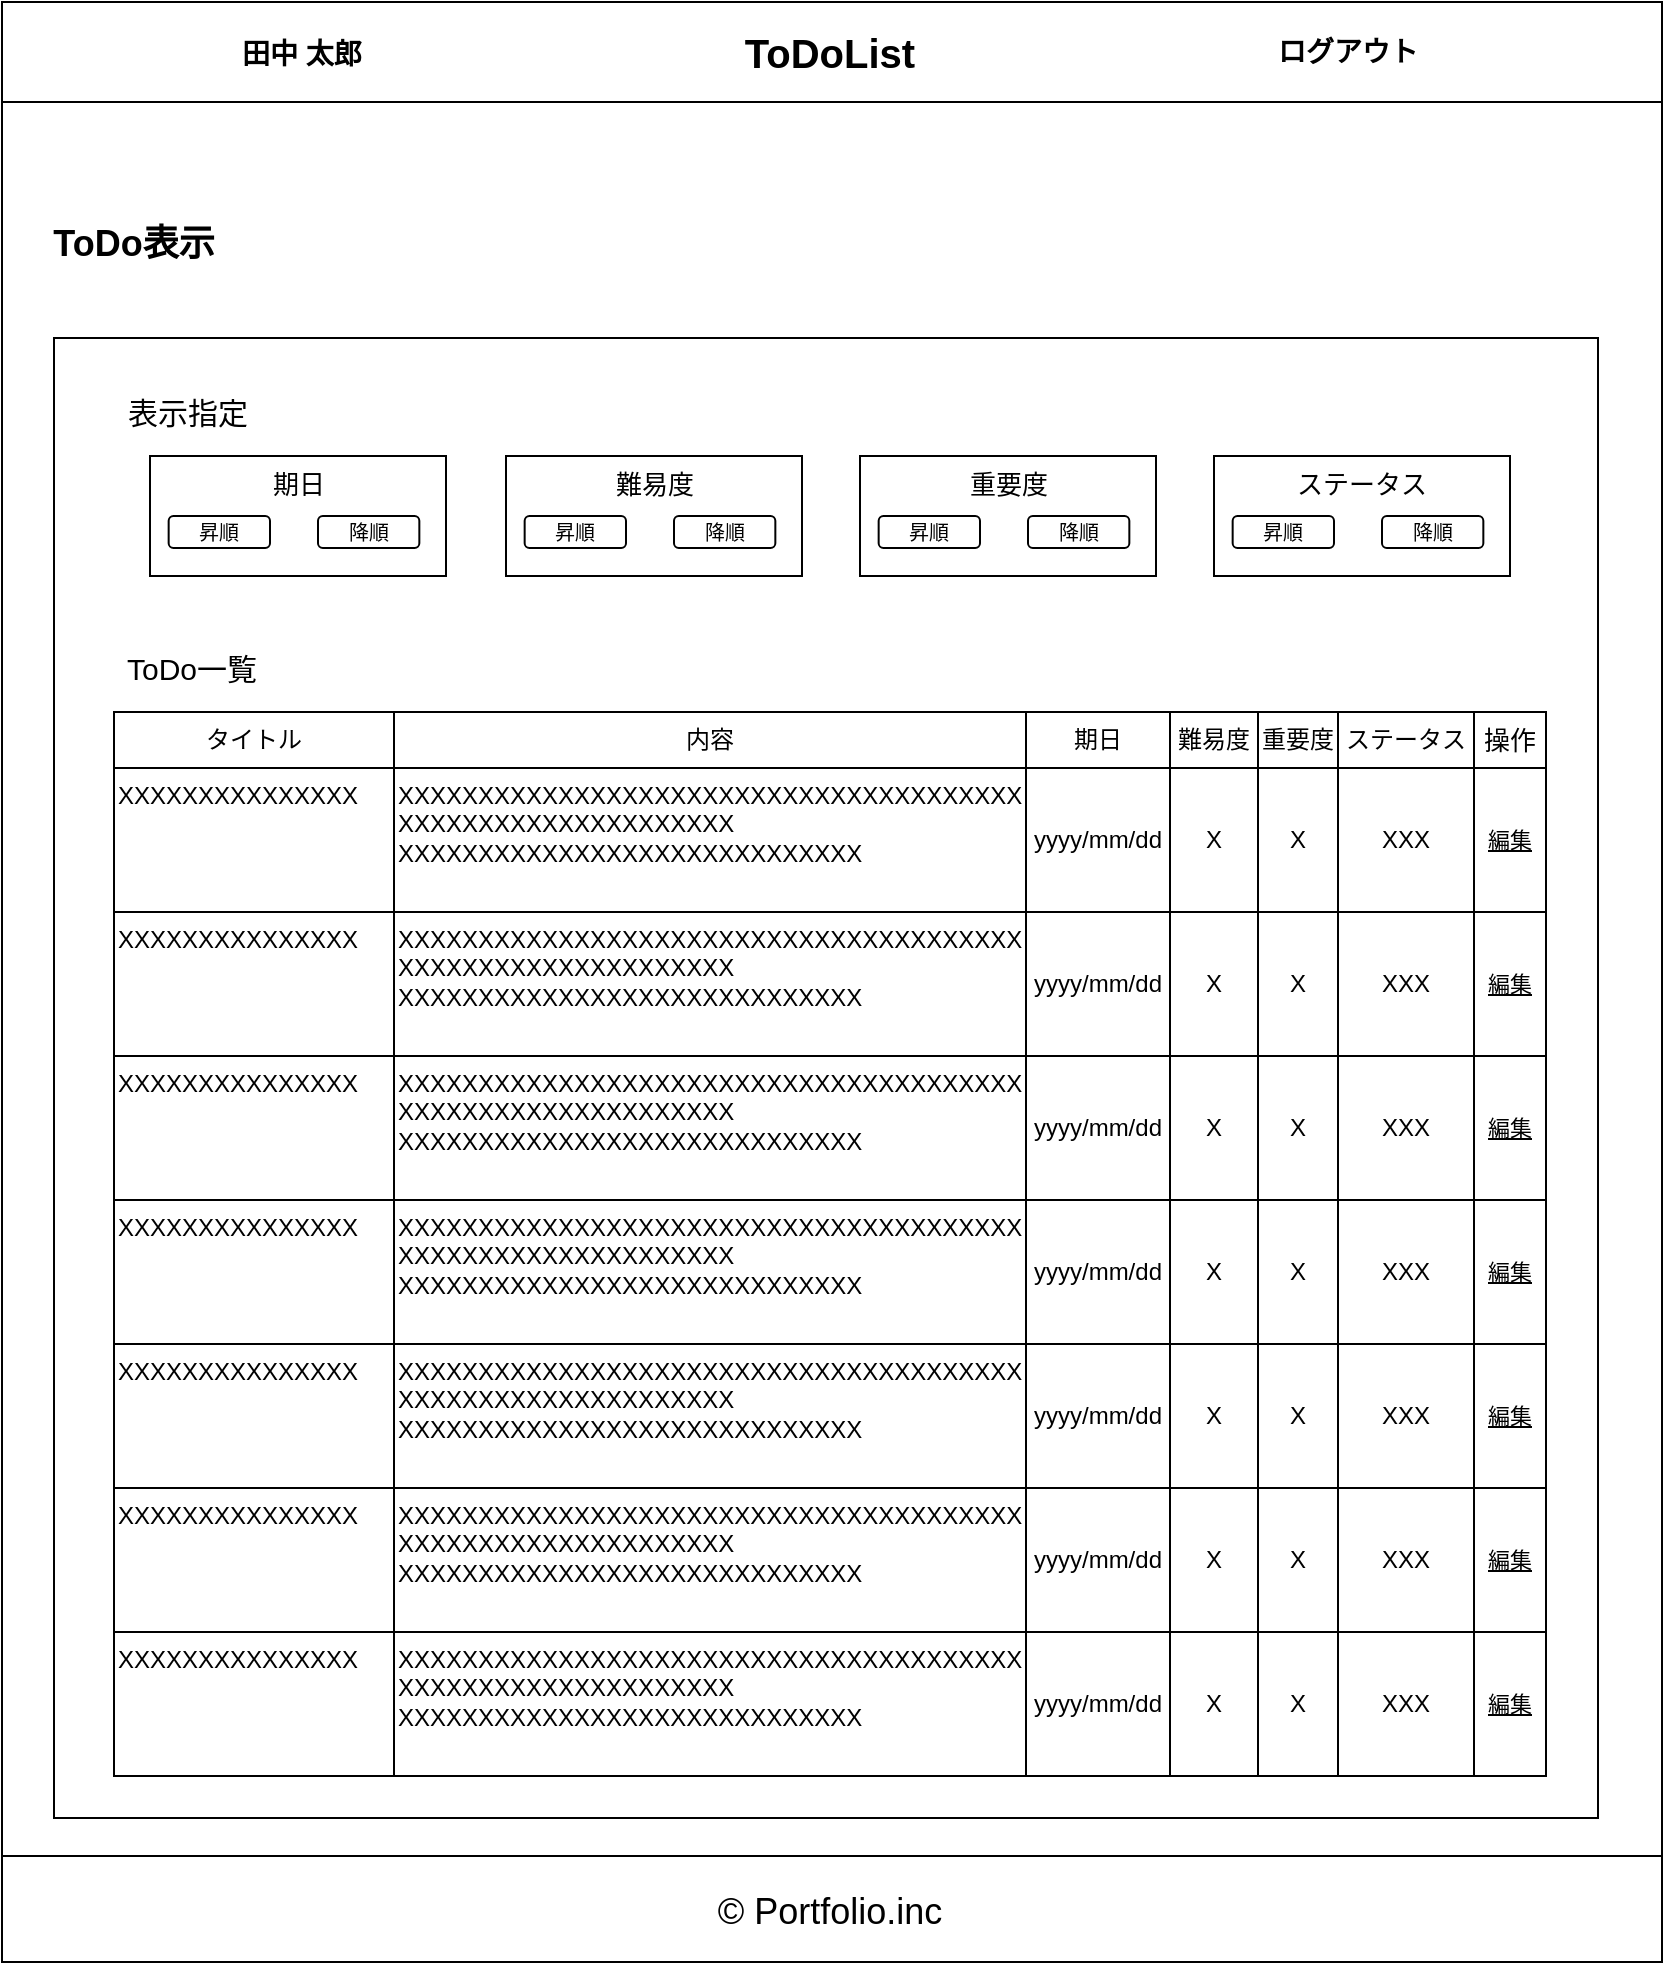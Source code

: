 <mxfile version="13.9.9" type="device"><diagram id="lAW5gfvQpGq91mGYDGwt" name="ページ1"><mxGraphModel dx="2130" dy="2504" grid="1" gridSize="4" guides="1" tooltips="1" connect="1" arrows="1" fold="1" page="1" pageScale="1" pageWidth="827" pageHeight="1169" math="0" shadow="0"><root><mxCell id="0"/><mxCell id="1" parent="0"/><mxCell id="KEuncwygjHZbyqNy_YQT-34" value="" style="group" parent="1" vertex="1" connectable="0"><mxGeometry y="-48" width="830" height="972" as="geometry"/></mxCell><mxCell id="tP_qFb6u1pj_dAxfEfU8-1" value="" style="rounded=0;whiteSpace=wrap;html=1;" parent="KEuncwygjHZbyqNy_YQT-34" vertex="1"><mxGeometry y="0.5" width="830" height="971.5" as="geometry"/></mxCell><mxCell id="tP_qFb6u1pj_dAxfEfU8-2" value="" style="rounded=0;whiteSpace=wrap;html=1;" parent="KEuncwygjHZbyqNy_YQT-34" vertex="1"><mxGeometry width="830" height="50" as="geometry"/></mxCell><mxCell id="tP_qFb6u1pj_dAxfEfU8-8" value="" style="rounded=0;whiteSpace=wrap;html=1;" parent="KEuncwygjHZbyqNy_YQT-34" vertex="1"><mxGeometry y="927" width="830" height="53" as="geometry"/></mxCell><mxCell id="tP_qFb6u1pj_dAxfEfU8-9" value="&lt;font style=&quot;font-size: 18px&quot;&gt;© Portfolio.inc&lt;/font&gt;" style="text;html=1;strokeColor=none;fillColor=none;align=center;verticalAlign=middle;whiteSpace=wrap;rounded=0;fontSize=20;" parent="KEuncwygjHZbyqNy_YQT-34" vertex="1"><mxGeometry x="298" y="943.5" width="232" height="20" as="geometry"/></mxCell><mxCell id="249utH4H3VEhiZY-PdCE-3" value="&lt;font size=&quot;1&quot;&gt;&lt;b style=&quot;font-size: 18px&quot;&gt;ToDo表示&lt;/b&gt;&lt;/font&gt;" style="text;html=1;strokeColor=none;fillColor=none;align=center;verticalAlign=middle;whiteSpace=wrap;rounded=0;fontSize=17;" parent="KEuncwygjHZbyqNy_YQT-34" vertex="1"><mxGeometry x="16" y="111" width="100" height="20" as="geometry"/></mxCell><mxCell id="tP_qFb6u1pj_dAxfEfU8-3" value="&lt;b&gt;&lt;font style=&quot;font-size: 20px&quot;&gt;ToDoList&lt;/font&gt;&lt;/b&gt;" style="text;html=1;strokeColor=none;fillColor=none;align=center;verticalAlign=middle;whiteSpace=wrap;rounded=0;strokeWidth=4;" parent="KEuncwygjHZbyqNy_YQT-34" vertex="1"><mxGeometry x="334" y="10" width="160" height="30" as="geometry"/></mxCell><mxCell id="KEuncwygjHZbyqNy_YQT-17" value="&lt;span style=&quot;font-size: 14px;&quot;&gt;&lt;b style=&quot;font-size: 14px;&quot;&gt;田中 太郎&lt;/b&gt;&lt;/span&gt;" style="text;html=1;strokeColor=none;fillColor=none;align=center;verticalAlign=middle;whiteSpace=wrap;rounded=0;fontSize=14;" parent="KEuncwygjHZbyqNy_YQT-34" vertex="1"><mxGeometry x="100" y="16" width="100" height="20" as="geometry"/></mxCell><mxCell id="KEuncwygjHZbyqNy_YQT-21" value="&lt;b&gt;ログアウト&lt;/b&gt;" style="text;html=1;strokeColor=none;fillColor=none;align=center;verticalAlign=middle;whiteSpace=wrap;rounded=0;fontSize=14;" parent="KEuncwygjHZbyqNy_YQT-34" vertex="1"><mxGeometry x="623" y="15" width="100" height="20" as="geometry"/></mxCell><mxCell id="KEuncwygjHZbyqNy_YQT-14" value="" style="rounded=0;whiteSpace=wrap;html=1;fillColor=none;" parent="KEuncwygjHZbyqNy_YQT-34" vertex="1"><mxGeometry x="26" y="168" width="772" height="740" as="geometry"/></mxCell><mxCell id="OrFkVEM_c1ZQOquCTtwF-198" value="" style="group" vertex="1" connectable="0" parent="1"><mxGeometry x="56" y="307" width="748" height="460" as="geometry"/></mxCell><mxCell id="OrFkVEM_c1ZQOquCTtwF-45" value="" style="group" vertex="1" connectable="0" parent="OrFkVEM_c1ZQOquCTtwF-198"><mxGeometry width="692" height="28" as="geometry"/></mxCell><mxCell id="OrFkVEM_c1ZQOquCTtwF-38" value="タイトル" style="rounded=0;whiteSpace=wrap;html=1;" vertex="1" parent="OrFkVEM_c1ZQOquCTtwF-45"><mxGeometry width="140" height="28" as="geometry"/></mxCell><mxCell id="OrFkVEM_c1ZQOquCTtwF-39" value="内容" style="rounded=0;whiteSpace=wrap;html=1;" vertex="1" parent="OrFkVEM_c1ZQOquCTtwF-45"><mxGeometry x="140" width="316" height="28" as="geometry"/></mxCell><mxCell id="OrFkVEM_c1ZQOquCTtwF-41" value="期日" style="rounded=0;whiteSpace=wrap;html=1;" vertex="1" parent="OrFkVEM_c1ZQOquCTtwF-45"><mxGeometry x="456" width="72" height="28" as="geometry"/></mxCell><mxCell id="OrFkVEM_c1ZQOquCTtwF-42" value="難易度" style="rounded=0;whiteSpace=wrap;html=1;" vertex="1" parent="OrFkVEM_c1ZQOquCTtwF-45"><mxGeometry x="528" width="44" height="28" as="geometry"/></mxCell><mxCell id="OrFkVEM_c1ZQOquCTtwF-43" value="重要度" style="rounded=0;whiteSpace=wrap;html=1;" vertex="1" parent="OrFkVEM_c1ZQOquCTtwF-45"><mxGeometry x="572" width="40" height="28" as="geometry"/></mxCell><mxCell id="OrFkVEM_c1ZQOquCTtwF-44" value="ステータス" style="rounded=0;whiteSpace=wrap;html=1;" vertex="1" parent="OrFkVEM_c1ZQOquCTtwF-45"><mxGeometry x="612" width="68" height="28" as="geometry"/></mxCell><mxCell id="OrFkVEM_c1ZQOquCTtwF-53" value="" style="group;align=left;verticalAlign=top;fontSize=11;" vertex="1" connectable="0" parent="OrFkVEM_c1ZQOquCTtwF-198"><mxGeometry y="28" width="748" height="72" as="geometry"/></mxCell><mxCell id="OrFkVEM_c1ZQOquCTtwF-60" value="" style="group" vertex="1" connectable="0" parent="OrFkVEM_c1ZQOquCTtwF-53"><mxGeometry width="748" height="72" as="geometry"/></mxCell><mxCell id="OrFkVEM_c1ZQOquCTtwF-54" value="XXXXXXXXXXXXXXX" style="rounded=0;whiteSpace=wrap;html=1;align=left;verticalAlign=top;" vertex="1" parent="OrFkVEM_c1ZQOquCTtwF-60"><mxGeometry width="140" height="72" as="geometry"/></mxCell><mxCell id="OrFkVEM_c1ZQOquCTtwF-55" value="XXXXXXXXXXXXXXXXXXXXXXXXXXXXXXXXXXXXXXX&lt;br&gt;XXXXXXXXXXXXXXXXXXXXX&lt;br&gt;XXXXXXXXXXXXXXXXXXXXXXXXXXXXX" style="rounded=0;whiteSpace=wrap;html=1;verticalAlign=top;align=left;" vertex="1" parent="OrFkVEM_c1ZQOquCTtwF-60"><mxGeometry x="140" width="316" height="72" as="geometry"/></mxCell><mxCell id="OrFkVEM_c1ZQOquCTtwF-56" value="yyyy/mm/dd" style="rounded=0;whiteSpace=wrap;html=1;" vertex="1" parent="OrFkVEM_c1ZQOquCTtwF-60"><mxGeometry x="456" width="72" height="72" as="geometry"/></mxCell><mxCell id="OrFkVEM_c1ZQOquCTtwF-57" value="X" style="rounded=0;whiteSpace=wrap;html=1;" vertex="1" parent="OrFkVEM_c1ZQOquCTtwF-60"><mxGeometry x="528" width="44" height="72" as="geometry"/></mxCell><mxCell id="OrFkVEM_c1ZQOquCTtwF-58" value="X" style="rounded=0;whiteSpace=wrap;html=1;" vertex="1" parent="OrFkVEM_c1ZQOquCTtwF-60"><mxGeometry x="572" width="40" height="72" as="geometry"/></mxCell><mxCell id="OrFkVEM_c1ZQOquCTtwF-59" value="XXX" style="rounded=0;whiteSpace=wrap;html=1;" vertex="1" parent="OrFkVEM_c1ZQOquCTtwF-60"><mxGeometry x="612" width="68" height="72" as="geometry"/></mxCell><mxCell id="OrFkVEM_c1ZQOquCTtwF-61" value="" style="group;align=left;verticalAlign=top;fontSize=11;" vertex="1" connectable="0" parent="OrFkVEM_c1ZQOquCTtwF-198"><mxGeometry y="100" width="748" height="72" as="geometry"/></mxCell><mxCell id="OrFkVEM_c1ZQOquCTtwF-62" value="" style="group" vertex="1" connectable="0" parent="OrFkVEM_c1ZQOquCTtwF-61"><mxGeometry width="748" height="72" as="geometry"/></mxCell><mxCell id="OrFkVEM_c1ZQOquCTtwF-63" value="XXXXXXXXXXXXXXX" style="rounded=0;whiteSpace=wrap;html=1;align=left;verticalAlign=top;" vertex="1" parent="OrFkVEM_c1ZQOquCTtwF-62"><mxGeometry width="140" height="72" as="geometry"/></mxCell><mxCell id="OrFkVEM_c1ZQOquCTtwF-64" value="XXXXXXXXXXXXXXXXXXXXXXXXXXXXXXXXXXXXXXX&lt;br&gt;XXXXXXXXXXXXXXXXXXXXX&lt;br&gt;XXXXXXXXXXXXXXXXXXXXXXXXXXXXX" style="rounded=0;whiteSpace=wrap;html=1;verticalAlign=top;align=left;" vertex="1" parent="OrFkVEM_c1ZQOquCTtwF-62"><mxGeometry x="140" width="316" height="72" as="geometry"/></mxCell><mxCell id="OrFkVEM_c1ZQOquCTtwF-65" value="yyyy/mm/dd" style="rounded=0;whiteSpace=wrap;html=1;" vertex="1" parent="OrFkVEM_c1ZQOquCTtwF-62"><mxGeometry x="456" width="72" height="72" as="geometry"/></mxCell><mxCell id="OrFkVEM_c1ZQOquCTtwF-66" value="X" style="rounded=0;whiteSpace=wrap;html=1;" vertex="1" parent="OrFkVEM_c1ZQOquCTtwF-62"><mxGeometry x="528" width="44" height="72" as="geometry"/></mxCell><mxCell id="OrFkVEM_c1ZQOquCTtwF-67" value="X" style="rounded=0;whiteSpace=wrap;html=1;" vertex="1" parent="OrFkVEM_c1ZQOquCTtwF-62"><mxGeometry x="572" width="40" height="72" as="geometry"/></mxCell><mxCell id="OrFkVEM_c1ZQOquCTtwF-68" value="XXX" style="rounded=0;whiteSpace=wrap;html=1;" vertex="1" parent="OrFkVEM_c1ZQOquCTtwF-62"><mxGeometry x="612" width="68" height="72" as="geometry"/></mxCell><mxCell id="OrFkVEM_c1ZQOquCTtwF-69" value="" style="group;align=left;verticalAlign=top;fontSize=11;" vertex="1" connectable="0" parent="OrFkVEM_c1ZQOquCTtwF-198"><mxGeometry y="172" width="748" height="72" as="geometry"/></mxCell><mxCell id="OrFkVEM_c1ZQOquCTtwF-70" value="" style="group" vertex="1" connectable="0" parent="OrFkVEM_c1ZQOquCTtwF-69"><mxGeometry width="748" height="72" as="geometry"/></mxCell><mxCell id="OrFkVEM_c1ZQOquCTtwF-71" value="XXXXXXXXXXXXXXX" style="rounded=0;whiteSpace=wrap;html=1;align=left;verticalAlign=top;" vertex="1" parent="OrFkVEM_c1ZQOquCTtwF-70"><mxGeometry width="140" height="72" as="geometry"/></mxCell><mxCell id="OrFkVEM_c1ZQOquCTtwF-72" value="XXXXXXXXXXXXXXXXXXXXXXXXXXXXXXXXXXXXXXX&lt;br&gt;XXXXXXXXXXXXXXXXXXXXX&lt;br&gt;XXXXXXXXXXXXXXXXXXXXXXXXXXXXX" style="rounded=0;whiteSpace=wrap;html=1;verticalAlign=top;align=left;" vertex="1" parent="OrFkVEM_c1ZQOquCTtwF-70"><mxGeometry x="140" width="316" height="72" as="geometry"/></mxCell><mxCell id="OrFkVEM_c1ZQOquCTtwF-73" value="yyyy/mm/dd" style="rounded=0;whiteSpace=wrap;html=1;" vertex="1" parent="OrFkVEM_c1ZQOquCTtwF-70"><mxGeometry x="456" width="72" height="72" as="geometry"/></mxCell><mxCell id="OrFkVEM_c1ZQOquCTtwF-74" value="X" style="rounded=0;whiteSpace=wrap;html=1;" vertex="1" parent="OrFkVEM_c1ZQOquCTtwF-70"><mxGeometry x="528" width="44" height="72" as="geometry"/></mxCell><mxCell id="OrFkVEM_c1ZQOquCTtwF-75" value="X" style="rounded=0;whiteSpace=wrap;html=1;" vertex="1" parent="OrFkVEM_c1ZQOquCTtwF-70"><mxGeometry x="572" width="40" height="72" as="geometry"/></mxCell><mxCell id="OrFkVEM_c1ZQOquCTtwF-76" value="XXX" style="rounded=0;whiteSpace=wrap;html=1;" vertex="1" parent="OrFkVEM_c1ZQOquCTtwF-70"><mxGeometry x="612" width="68" height="72" as="geometry"/></mxCell><mxCell id="OrFkVEM_c1ZQOquCTtwF-77" value="" style="group;align=left;verticalAlign=top;fontSize=11;" vertex="1" connectable="0" parent="OrFkVEM_c1ZQOquCTtwF-198"><mxGeometry y="244" width="748" height="72" as="geometry"/></mxCell><mxCell id="OrFkVEM_c1ZQOquCTtwF-78" value="" style="group" vertex="1" connectable="0" parent="OrFkVEM_c1ZQOquCTtwF-77"><mxGeometry width="748" height="72" as="geometry"/></mxCell><mxCell id="OrFkVEM_c1ZQOquCTtwF-79" value="XXXXXXXXXXXXXXX" style="rounded=0;whiteSpace=wrap;html=1;align=left;verticalAlign=top;" vertex="1" parent="OrFkVEM_c1ZQOquCTtwF-78"><mxGeometry width="140" height="72" as="geometry"/></mxCell><mxCell id="OrFkVEM_c1ZQOquCTtwF-80" value="XXXXXXXXXXXXXXXXXXXXXXXXXXXXXXXXXXXXXXX&lt;br&gt;XXXXXXXXXXXXXXXXXXXXX&lt;br&gt;XXXXXXXXXXXXXXXXXXXXXXXXXXXXX" style="rounded=0;whiteSpace=wrap;html=1;verticalAlign=top;align=left;" vertex="1" parent="OrFkVEM_c1ZQOquCTtwF-78"><mxGeometry x="140" width="316" height="72" as="geometry"/></mxCell><mxCell id="OrFkVEM_c1ZQOquCTtwF-81" value="yyyy/mm/dd" style="rounded=0;whiteSpace=wrap;html=1;" vertex="1" parent="OrFkVEM_c1ZQOquCTtwF-78"><mxGeometry x="456" width="72" height="72" as="geometry"/></mxCell><mxCell id="OrFkVEM_c1ZQOquCTtwF-82" value="X" style="rounded=0;whiteSpace=wrap;html=1;" vertex="1" parent="OrFkVEM_c1ZQOquCTtwF-78"><mxGeometry x="528" width="44" height="72" as="geometry"/></mxCell><mxCell id="OrFkVEM_c1ZQOquCTtwF-83" value="X" style="rounded=0;whiteSpace=wrap;html=1;" vertex="1" parent="OrFkVEM_c1ZQOquCTtwF-78"><mxGeometry x="572" width="40" height="72" as="geometry"/></mxCell><mxCell id="OrFkVEM_c1ZQOquCTtwF-84" value="XXX" style="rounded=0;whiteSpace=wrap;html=1;" vertex="1" parent="OrFkVEM_c1ZQOquCTtwF-78"><mxGeometry x="612" width="68" height="72" as="geometry"/></mxCell><mxCell id="OrFkVEM_c1ZQOquCTtwF-85" value="" style="group;align=left;verticalAlign=top;fontSize=11;" vertex="1" connectable="0" parent="OrFkVEM_c1ZQOquCTtwF-198"><mxGeometry y="316" width="748" height="72" as="geometry"/></mxCell><mxCell id="OrFkVEM_c1ZQOquCTtwF-86" value="" style="group" vertex="1" connectable="0" parent="OrFkVEM_c1ZQOquCTtwF-85"><mxGeometry width="748" height="72" as="geometry"/></mxCell><mxCell id="OrFkVEM_c1ZQOquCTtwF-87" value="XXXXXXXXXXXXXXX" style="rounded=0;whiteSpace=wrap;html=1;align=left;verticalAlign=top;" vertex="1" parent="OrFkVEM_c1ZQOquCTtwF-86"><mxGeometry width="140" height="72" as="geometry"/></mxCell><mxCell id="OrFkVEM_c1ZQOquCTtwF-88" value="XXXXXXXXXXXXXXXXXXXXXXXXXXXXXXXXXXXXXXX&lt;br&gt;XXXXXXXXXXXXXXXXXXXXX&lt;br&gt;XXXXXXXXXXXXXXXXXXXXXXXXXXXXX" style="rounded=0;whiteSpace=wrap;html=1;verticalAlign=top;align=left;" vertex="1" parent="OrFkVEM_c1ZQOquCTtwF-86"><mxGeometry x="140" width="316" height="72" as="geometry"/></mxCell><mxCell id="OrFkVEM_c1ZQOquCTtwF-89" value="yyyy/mm/dd" style="rounded=0;whiteSpace=wrap;html=1;" vertex="1" parent="OrFkVEM_c1ZQOquCTtwF-86"><mxGeometry x="456" width="72" height="72" as="geometry"/></mxCell><mxCell id="OrFkVEM_c1ZQOquCTtwF-90" value="X" style="rounded=0;whiteSpace=wrap;html=1;" vertex="1" parent="OrFkVEM_c1ZQOquCTtwF-86"><mxGeometry x="528" width="44" height="72" as="geometry"/></mxCell><mxCell id="OrFkVEM_c1ZQOquCTtwF-91" value="X" style="rounded=0;whiteSpace=wrap;html=1;" vertex="1" parent="OrFkVEM_c1ZQOquCTtwF-86"><mxGeometry x="572" width="40" height="72" as="geometry"/></mxCell><mxCell id="OrFkVEM_c1ZQOquCTtwF-92" value="XXX" style="rounded=0;whiteSpace=wrap;html=1;" vertex="1" parent="OrFkVEM_c1ZQOquCTtwF-86"><mxGeometry x="612" width="68" height="72" as="geometry"/></mxCell><mxCell id="OrFkVEM_c1ZQOquCTtwF-93" value="" style="group;align=left;verticalAlign=top;fontSize=11;" vertex="1" connectable="0" parent="OrFkVEM_c1ZQOquCTtwF-198"><mxGeometry y="388" width="748" height="72" as="geometry"/></mxCell><mxCell id="OrFkVEM_c1ZQOquCTtwF-94" value="" style="group" vertex="1" connectable="0" parent="OrFkVEM_c1ZQOquCTtwF-93"><mxGeometry width="748" height="72" as="geometry"/></mxCell><mxCell id="OrFkVEM_c1ZQOquCTtwF-95" value="XXXXXXXXXXXXXXX" style="rounded=0;whiteSpace=wrap;html=1;align=left;verticalAlign=top;" vertex="1" parent="OrFkVEM_c1ZQOquCTtwF-94"><mxGeometry width="140" height="72" as="geometry"/></mxCell><mxCell id="OrFkVEM_c1ZQOquCTtwF-96" value="XXXXXXXXXXXXXXXXXXXXXXXXXXXXXXXXXXXXXXX&lt;br&gt;XXXXXXXXXXXXXXXXXXXXX&lt;br&gt;XXXXXXXXXXXXXXXXXXXXXXXXXXXXX" style="rounded=0;whiteSpace=wrap;html=1;verticalAlign=top;align=left;" vertex="1" parent="OrFkVEM_c1ZQOquCTtwF-94"><mxGeometry x="140" width="316" height="72" as="geometry"/></mxCell><mxCell id="OrFkVEM_c1ZQOquCTtwF-97" value="yyyy/mm/dd" style="rounded=0;whiteSpace=wrap;html=1;" vertex="1" parent="OrFkVEM_c1ZQOquCTtwF-94"><mxGeometry x="456" width="72" height="72" as="geometry"/></mxCell><mxCell id="OrFkVEM_c1ZQOquCTtwF-98" value="X" style="rounded=0;whiteSpace=wrap;html=1;" vertex="1" parent="OrFkVEM_c1ZQOquCTtwF-94"><mxGeometry x="528" width="44" height="72" as="geometry"/></mxCell><mxCell id="OrFkVEM_c1ZQOquCTtwF-99" value="X" style="rounded=0;whiteSpace=wrap;html=1;" vertex="1" parent="OrFkVEM_c1ZQOquCTtwF-94"><mxGeometry x="572" width="40" height="72" as="geometry"/></mxCell><mxCell id="OrFkVEM_c1ZQOquCTtwF-100" value="XXX" style="rounded=0;whiteSpace=wrap;html=1;" vertex="1" parent="OrFkVEM_c1ZQOquCTtwF-94"><mxGeometry x="612" width="68" height="72" as="geometry"/></mxCell><mxCell id="OrFkVEM_c1ZQOquCTtwF-192" value="" style="group;fontSize=12;" vertex="1" connectable="0" parent="OrFkVEM_c1ZQOquCTtwF-198"><mxGeometry x="680" width="36" height="460" as="geometry"/></mxCell><mxCell id="OrFkVEM_c1ZQOquCTtwF-177" value="&lt;font style=&quot;font-size: 13px&quot;&gt;操作&lt;/font&gt;" style="rounded=0;whiteSpace=wrap;html=1;fontSize=11;" vertex="1" parent="OrFkVEM_c1ZQOquCTtwF-192"><mxGeometry width="36" height="28" as="geometry"/></mxCell><mxCell id="OrFkVEM_c1ZQOquCTtwF-178" value="編集" style="rounded=0;whiteSpace=wrap;html=1;fontStyle=4;fontSize=11;" vertex="1" parent="OrFkVEM_c1ZQOquCTtwF-192"><mxGeometry y="28" width="36" height="72" as="geometry"/></mxCell><mxCell id="OrFkVEM_c1ZQOquCTtwF-187" value="編集" style="rounded=0;whiteSpace=wrap;html=1;fontStyle=4;fontSize=11;" vertex="1" parent="OrFkVEM_c1ZQOquCTtwF-192"><mxGeometry y="100" width="36" height="72" as="geometry"/></mxCell><mxCell id="OrFkVEM_c1ZQOquCTtwF-188" value="編集" style="rounded=0;whiteSpace=wrap;html=1;fontStyle=4;fontSize=11;" vertex="1" parent="OrFkVEM_c1ZQOquCTtwF-192"><mxGeometry y="172" width="36" height="72" as="geometry"/></mxCell><mxCell id="OrFkVEM_c1ZQOquCTtwF-189" value="編集" style="rounded=0;whiteSpace=wrap;html=1;fontStyle=4;fontSize=11;" vertex="1" parent="OrFkVEM_c1ZQOquCTtwF-192"><mxGeometry y="244" width="36" height="72" as="geometry"/></mxCell><mxCell id="OrFkVEM_c1ZQOquCTtwF-190" value="編集" style="rounded=0;whiteSpace=wrap;html=1;fontStyle=4;fontSize=11;" vertex="1" parent="OrFkVEM_c1ZQOquCTtwF-192"><mxGeometry y="316" width="36" height="72" as="geometry"/></mxCell><mxCell id="OrFkVEM_c1ZQOquCTtwF-191" value="編集" style="rounded=0;whiteSpace=wrap;html=1;fontStyle=4;fontSize=11;" vertex="1" parent="OrFkVEM_c1ZQOquCTtwF-192"><mxGeometry y="388" width="36" height="72" as="geometry"/></mxCell><mxCell id="OrFkVEM_c1ZQOquCTtwF-202" value="" style="group" vertex="1" connectable="0" parent="1"><mxGeometry x="46" y="131" width="736" height="128" as="geometry"/></mxCell><mxCell id="OrFkVEM_c1ZQOquCTtwF-110" value="表示指定" style="text;html=1;strokeColor=none;fillColor=none;align=center;verticalAlign=middle;whiteSpace=wrap;rounded=0;fontSize=15;" vertex="1" parent="OrFkVEM_c1ZQOquCTtwF-202"><mxGeometry x="13" y="16" width="68" height="20" as="geometry"/></mxCell><mxCell id="OrFkVEM_c1ZQOquCTtwF-124" value="" style="group" vertex="1" connectable="0" parent="OrFkVEM_c1ZQOquCTtwF-202"><mxGeometry x="28" y="48" width="148" height="60" as="geometry"/></mxCell><mxCell id="OrFkVEM_c1ZQOquCTtwF-119" value="" style="rounded=0;whiteSpace=wrap;html=1;fontSize=11;align=center;" vertex="1" parent="OrFkVEM_c1ZQOquCTtwF-124"><mxGeometry width="148" height="60" as="geometry"/></mxCell><mxCell id="OrFkVEM_c1ZQOquCTtwF-114" value="期日" style="text;html=1;strokeColor=none;fillColor=none;align=center;verticalAlign=middle;whiteSpace=wrap;rounded=0;fontSize=13;" vertex="1" parent="OrFkVEM_c1ZQOquCTtwF-124"><mxGeometry x="50.667" y="4" width="46.667" height="20" as="geometry"/></mxCell><mxCell id="OrFkVEM_c1ZQOquCTtwF-116" value="昇順" style="rounded=1;whiteSpace=wrap;html=1;fontSize=10;align=center;" vertex="1" parent="OrFkVEM_c1ZQOquCTtwF-124"><mxGeometry x="9.33" y="30" width="50.67" height="16" as="geometry"/></mxCell><mxCell id="OrFkVEM_c1ZQOquCTtwF-138" value="降順" style="rounded=1;whiteSpace=wrap;html=1;fontSize=10;align=center;" vertex="1" parent="OrFkVEM_c1ZQOquCTtwF-124"><mxGeometry x="84" y="30" width="50.67" height="16" as="geometry"/></mxCell><mxCell id="OrFkVEM_c1ZQOquCTtwF-157" value="" style="group" vertex="1" connectable="0" parent="OrFkVEM_c1ZQOquCTtwF-202"><mxGeometry x="206" y="48" width="148" height="60" as="geometry"/></mxCell><mxCell id="OrFkVEM_c1ZQOquCTtwF-158" value="" style="rounded=0;whiteSpace=wrap;html=1;fontSize=11;align=center;" vertex="1" parent="OrFkVEM_c1ZQOquCTtwF-157"><mxGeometry width="148" height="60" as="geometry"/></mxCell><mxCell id="OrFkVEM_c1ZQOquCTtwF-159" value="難易度" style="text;html=1;strokeColor=none;fillColor=none;align=center;verticalAlign=middle;whiteSpace=wrap;rounded=0;fontSize=13;" vertex="1" parent="OrFkVEM_c1ZQOquCTtwF-157"><mxGeometry x="50.667" y="4" width="46.667" height="20" as="geometry"/></mxCell><mxCell id="OrFkVEM_c1ZQOquCTtwF-160" value="昇順" style="rounded=1;whiteSpace=wrap;html=1;fontSize=10;align=center;" vertex="1" parent="OrFkVEM_c1ZQOquCTtwF-157"><mxGeometry x="9.33" y="30" width="50.67" height="16" as="geometry"/></mxCell><mxCell id="OrFkVEM_c1ZQOquCTtwF-161" value="降順" style="rounded=1;whiteSpace=wrap;html=1;fontSize=10;align=center;" vertex="1" parent="OrFkVEM_c1ZQOquCTtwF-157"><mxGeometry x="84" y="30" width="50.67" height="16" as="geometry"/></mxCell><mxCell id="OrFkVEM_c1ZQOquCTtwF-162" value="" style="group" vertex="1" connectable="0" parent="OrFkVEM_c1ZQOquCTtwF-202"><mxGeometry x="383" y="48" width="148" height="60" as="geometry"/></mxCell><mxCell id="OrFkVEM_c1ZQOquCTtwF-163" value="" style="rounded=0;whiteSpace=wrap;html=1;fontSize=11;align=center;" vertex="1" parent="OrFkVEM_c1ZQOquCTtwF-162"><mxGeometry width="148" height="60" as="geometry"/></mxCell><mxCell id="OrFkVEM_c1ZQOquCTtwF-164" value="重要度" style="text;html=1;strokeColor=none;fillColor=none;align=center;verticalAlign=middle;whiteSpace=wrap;rounded=0;fontSize=13;" vertex="1" parent="OrFkVEM_c1ZQOquCTtwF-162"><mxGeometry x="50.667" y="4" width="46.667" height="20" as="geometry"/></mxCell><mxCell id="OrFkVEM_c1ZQOquCTtwF-165" value="昇順" style="rounded=1;whiteSpace=wrap;html=1;fontSize=10;align=center;" vertex="1" parent="OrFkVEM_c1ZQOquCTtwF-162"><mxGeometry x="9.33" y="30" width="50.67" height="16" as="geometry"/></mxCell><mxCell id="OrFkVEM_c1ZQOquCTtwF-166" value="降順" style="rounded=1;whiteSpace=wrap;html=1;fontSize=10;align=center;" vertex="1" parent="OrFkVEM_c1ZQOquCTtwF-162"><mxGeometry x="84" y="30" width="50.67" height="16" as="geometry"/></mxCell><mxCell id="OrFkVEM_c1ZQOquCTtwF-172" value="" style="group" vertex="1" connectable="0" parent="OrFkVEM_c1ZQOquCTtwF-202"><mxGeometry x="560" y="48" width="148" height="60" as="geometry"/></mxCell><mxCell id="OrFkVEM_c1ZQOquCTtwF-173" value="" style="rounded=0;whiteSpace=wrap;html=1;fontSize=11;align=center;" vertex="1" parent="OrFkVEM_c1ZQOquCTtwF-172"><mxGeometry width="148" height="60" as="geometry"/></mxCell><mxCell id="OrFkVEM_c1ZQOquCTtwF-174" value="ステータス" style="text;html=1;strokeColor=none;fillColor=none;align=center;verticalAlign=middle;whiteSpace=wrap;rounded=0;fontSize=13;" vertex="1" parent="OrFkVEM_c1ZQOquCTtwF-172"><mxGeometry x="36" y="4" width="76" height="20" as="geometry"/></mxCell><mxCell id="OrFkVEM_c1ZQOquCTtwF-175" value="昇順" style="rounded=1;whiteSpace=wrap;html=1;fontSize=10;align=center;" vertex="1" parent="OrFkVEM_c1ZQOquCTtwF-172"><mxGeometry x="9.33" y="30" width="50.67" height="16" as="geometry"/></mxCell><mxCell id="OrFkVEM_c1ZQOquCTtwF-176" value="降順" style="rounded=1;whiteSpace=wrap;html=1;fontSize=10;align=center;" vertex="1" parent="OrFkVEM_c1ZQOquCTtwF-172"><mxGeometry x="84" y="30" width="50.67" height="16" as="geometry"/></mxCell><mxCell id="OrFkVEM_c1ZQOquCTtwF-203" value="ToDo一覧" style="text;html=1;strokeColor=none;fillColor=none;align=center;verticalAlign=middle;whiteSpace=wrap;rounded=0;fontSize=15;" vertex="1" parent="1"><mxGeometry x="57" y="275" width="76" height="20" as="geometry"/></mxCell><mxCell id="OrFkVEM_c1ZQOquCTtwF-204" value="" style="group;align=left;verticalAlign=top;fontSize=11;" vertex="1" connectable="0" parent="1"><mxGeometry x="56" y="767" width="748" height="72" as="geometry"/></mxCell><mxCell id="OrFkVEM_c1ZQOquCTtwF-205" value="" style="group" vertex="1" connectable="0" parent="OrFkVEM_c1ZQOquCTtwF-204"><mxGeometry width="748" height="72" as="geometry"/></mxCell><mxCell id="OrFkVEM_c1ZQOquCTtwF-206" value="XXXXXXXXXXXXXXX" style="rounded=0;whiteSpace=wrap;html=1;align=left;verticalAlign=top;" vertex="1" parent="OrFkVEM_c1ZQOquCTtwF-205"><mxGeometry width="140" height="72" as="geometry"/></mxCell><mxCell id="OrFkVEM_c1ZQOquCTtwF-207" value="XXXXXXXXXXXXXXXXXXXXXXXXXXXXXXXXXXXXXXX&lt;br&gt;XXXXXXXXXXXXXXXXXXXXX&lt;br&gt;XXXXXXXXXXXXXXXXXXXXXXXXXXXXX" style="rounded=0;whiteSpace=wrap;html=1;verticalAlign=top;align=left;" vertex="1" parent="OrFkVEM_c1ZQOquCTtwF-205"><mxGeometry x="140" width="316" height="72" as="geometry"/></mxCell><mxCell id="OrFkVEM_c1ZQOquCTtwF-208" value="yyyy/mm/dd" style="rounded=0;whiteSpace=wrap;html=1;" vertex="1" parent="OrFkVEM_c1ZQOquCTtwF-205"><mxGeometry x="456" width="72" height="72" as="geometry"/></mxCell><mxCell id="OrFkVEM_c1ZQOquCTtwF-209" value="X" style="rounded=0;whiteSpace=wrap;html=1;" vertex="1" parent="OrFkVEM_c1ZQOquCTtwF-205"><mxGeometry x="528" width="44" height="72" as="geometry"/></mxCell><mxCell id="OrFkVEM_c1ZQOquCTtwF-210" value="X" style="rounded=0;whiteSpace=wrap;html=1;" vertex="1" parent="OrFkVEM_c1ZQOquCTtwF-205"><mxGeometry x="572" width="40" height="72" as="geometry"/></mxCell><mxCell id="OrFkVEM_c1ZQOquCTtwF-211" value="XXX" style="rounded=0;whiteSpace=wrap;html=1;" vertex="1" parent="OrFkVEM_c1ZQOquCTtwF-205"><mxGeometry x="612" width="68" height="72" as="geometry"/></mxCell><mxCell id="OrFkVEM_c1ZQOquCTtwF-212" value="編集" style="rounded=0;whiteSpace=wrap;html=1;fontStyle=4;fontSize=11;" vertex="1" parent="1"><mxGeometry x="736" y="767" width="36" height="72" as="geometry"/></mxCell></root></mxGraphModel></diagram></mxfile>